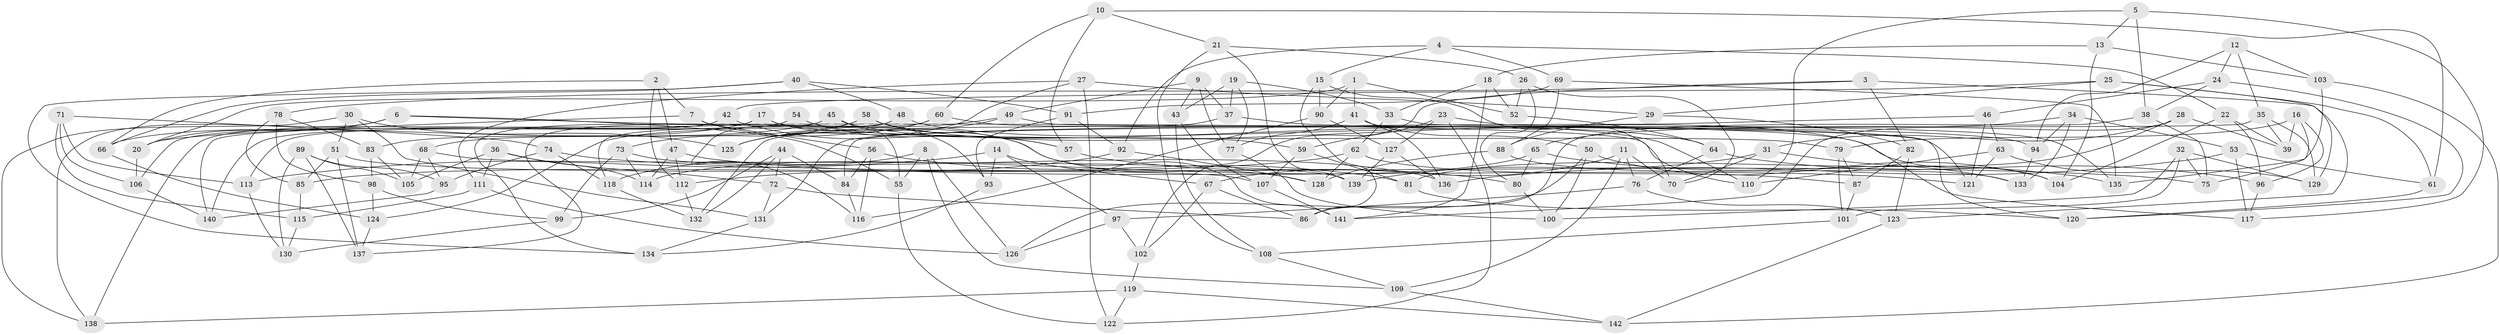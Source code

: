 // coarse degree distribution, {6: 0.36363636363636365, 5: 0.0707070707070707, 4: 0.5555555555555556, 3: 0.010101010101010102}
// Generated by graph-tools (version 1.1) at 2025/52/02/27/25 19:52:30]
// undirected, 142 vertices, 284 edges
graph export_dot {
graph [start="1"]
  node [color=gray90,style=filled];
  1;
  2;
  3;
  4;
  5;
  6;
  7;
  8;
  9;
  10;
  11;
  12;
  13;
  14;
  15;
  16;
  17;
  18;
  19;
  20;
  21;
  22;
  23;
  24;
  25;
  26;
  27;
  28;
  29;
  30;
  31;
  32;
  33;
  34;
  35;
  36;
  37;
  38;
  39;
  40;
  41;
  42;
  43;
  44;
  45;
  46;
  47;
  48;
  49;
  50;
  51;
  52;
  53;
  54;
  55;
  56;
  57;
  58;
  59;
  60;
  61;
  62;
  63;
  64;
  65;
  66;
  67;
  68;
  69;
  70;
  71;
  72;
  73;
  74;
  75;
  76;
  77;
  78;
  79;
  80;
  81;
  82;
  83;
  84;
  85;
  86;
  87;
  88;
  89;
  90;
  91;
  92;
  93;
  94;
  95;
  96;
  97;
  98;
  99;
  100;
  101;
  102;
  103;
  104;
  105;
  106;
  107;
  108;
  109;
  110;
  111;
  112;
  113;
  114;
  115;
  116;
  117;
  118;
  119;
  120;
  121;
  122;
  123;
  124;
  125;
  126;
  127;
  128;
  129;
  130;
  131;
  132;
  133;
  134;
  135;
  136;
  137;
  138;
  139;
  140;
  141;
  142;
  1 -- 20;
  1 -- 90;
  1 -- 52;
  1 -- 41;
  2 -- 66;
  2 -- 47;
  2 -- 112;
  2 -- 7;
  3 -- 82;
  3 -- 123;
  3 -- 102;
  3 -- 78;
  4 -- 22;
  4 -- 92;
  4 -- 15;
  4 -- 69;
  5 -- 117;
  5 -- 110;
  5 -- 13;
  5 -- 38;
  6 -- 55;
  6 -- 110;
  6 -- 138;
  6 -- 20;
  7 -- 128;
  7 -- 56;
  7 -- 20;
  8 -- 126;
  8 -- 55;
  8 -- 109;
  8 -- 118;
  9 -- 77;
  9 -- 43;
  9 -- 49;
  9 -- 37;
  10 -- 21;
  10 -- 57;
  10 -- 60;
  10 -- 61;
  11 -- 67;
  11 -- 109;
  11 -- 76;
  11 -- 70;
  12 -- 24;
  12 -- 94;
  12 -- 35;
  12 -- 103;
  13 -- 103;
  13 -- 104;
  13 -- 18;
  14 -- 67;
  14 -- 97;
  14 -- 113;
  14 -- 93;
  15 -- 90;
  15 -- 70;
  15 -- 86;
  16 -- 79;
  16 -- 39;
  16 -- 75;
  16 -- 96;
  17 -- 140;
  17 -- 93;
  17 -- 79;
  17 -- 66;
  18 -- 52;
  18 -- 33;
  18 -- 141;
  19 -- 43;
  19 -- 77;
  19 -- 33;
  19 -- 37;
  20 -- 106;
  21 -- 139;
  21 -- 108;
  21 -- 26;
  22 -- 39;
  22 -- 104;
  22 -- 96;
  23 -- 135;
  23 -- 122;
  23 -- 59;
  23 -- 127;
  24 -- 120;
  24 -- 46;
  24 -- 38;
  25 -- 29;
  25 -- 42;
  25 -- 129;
  25 -- 61;
  26 -- 52;
  26 -- 80;
  26 -- 70;
  27 -- 111;
  27 -- 122;
  27 -- 29;
  27 -- 125;
  28 -- 141;
  28 -- 31;
  28 -- 81;
  28 -- 39;
  29 -- 82;
  29 -- 88;
  30 -- 131;
  30 -- 125;
  30 -- 138;
  30 -- 51;
  31 -- 70;
  31 -- 133;
  31 -- 139;
  32 -- 101;
  32 -- 100;
  32 -- 75;
  32 -- 129;
  33 -- 120;
  33 -- 62;
  34 -- 53;
  34 -- 65;
  34 -- 133;
  34 -- 94;
  35 -- 39;
  35 -- 84;
  35 -- 129;
  36 -- 105;
  36 -- 72;
  36 -- 114;
  36 -- 111;
  37 -- 94;
  37 -- 132;
  38 -- 75;
  38 -- 86;
  40 -- 91;
  40 -- 48;
  40 -- 134;
  40 -- 66;
  41 -- 50;
  41 -- 136;
  41 -- 77;
  42 -- 138;
  42 -- 57;
  42 -- 106;
  43 -- 108;
  43 -- 107;
  44 -- 99;
  44 -- 132;
  44 -- 84;
  44 -- 72;
  45 -- 118;
  45 -- 83;
  45 -- 55;
  45 -- 110;
  46 -- 131;
  46 -- 63;
  46 -- 121;
  47 -- 121;
  47 -- 114;
  47 -- 112;
  48 -- 64;
  48 -- 134;
  48 -- 116;
  49 -- 121;
  49 -- 124;
  49 -- 125;
  50 -- 100;
  50 -- 104;
  50 -- 126;
  51 -- 107;
  51 -- 85;
  51 -- 137;
  52 -- 64;
  53 -- 117;
  53 -- 136;
  53 -- 61;
  54 -- 59;
  54 -- 113;
  54 -- 57;
  54 -- 140;
  55 -- 122;
  56 -- 84;
  56 -- 116;
  56 -- 81;
  57 -- 80;
  58 -- 141;
  58 -- 68;
  58 -- 104;
  58 -- 73;
  59 -- 107;
  59 -- 81;
  60 -- 137;
  60 -- 117;
  60 -- 125;
  61 -- 120;
  62 -- 85;
  62 -- 87;
  62 -- 128;
  63 -- 129;
  63 -- 110;
  63 -- 121;
  64 -- 76;
  64 -- 96;
  65 -- 114;
  65 -- 135;
  65 -- 80;
  66 -- 124;
  67 -- 102;
  67 -- 86;
  68 -- 139;
  68 -- 95;
  68 -- 105;
  69 -- 135;
  69 -- 88;
  69 -- 91;
  71 -- 115;
  71 -- 106;
  71 -- 113;
  71 -- 74;
  72 -- 131;
  72 -- 86;
  73 -- 99;
  73 -- 114;
  73 -- 136;
  74 -- 75;
  74 -- 95;
  74 -- 118;
  76 -- 123;
  76 -- 97;
  77 -- 100;
  78 -- 83;
  78 -- 85;
  78 -- 98;
  79 -- 101;
  79 -- 87;
  80 -- 100;
  81 -- 120;
  82 -- 123;
  82 -- 87;
  83 -- 105;
  83 -- 98;
  84 -- 116;
  85 -- 115;
  87 -- 101;
  88 -- 133;
  88 -- 128;
  89 -- 137;
  89 -- 105;
  89 -- 95;
  89 -- 130;
  90 -- 116;
  90 -- 127;
  91 -- 93;
  91 -- 92;
  92 -- 112;
  92 -- 128;
  93 -- 134;
  94 -- 133;
  95 -- 140;
  96 -- 117;
  97 -- 126;
  97 -- 102;
  98 -- 99;
  98 -- 124;
  99 -- 130;
  101 -- 108;
  102 -- 119;
  103 -- 135;
  103 -- 142;
  106 -- 140;
  107 -- 141;
  108 -- 109;
  109 -- 142;
  111 -- 126;
  111 -- 115;
  112 -- 132;
  113 -- 130;
  115 -- 130;
  118 -- 132;
  119 -- 122;
  119 -- 138;
  119 -- 142;
  123 -- 142;
  124 -- 137;
  127 -- 136;
  127 -- 139;
  131 -- 134;
}
